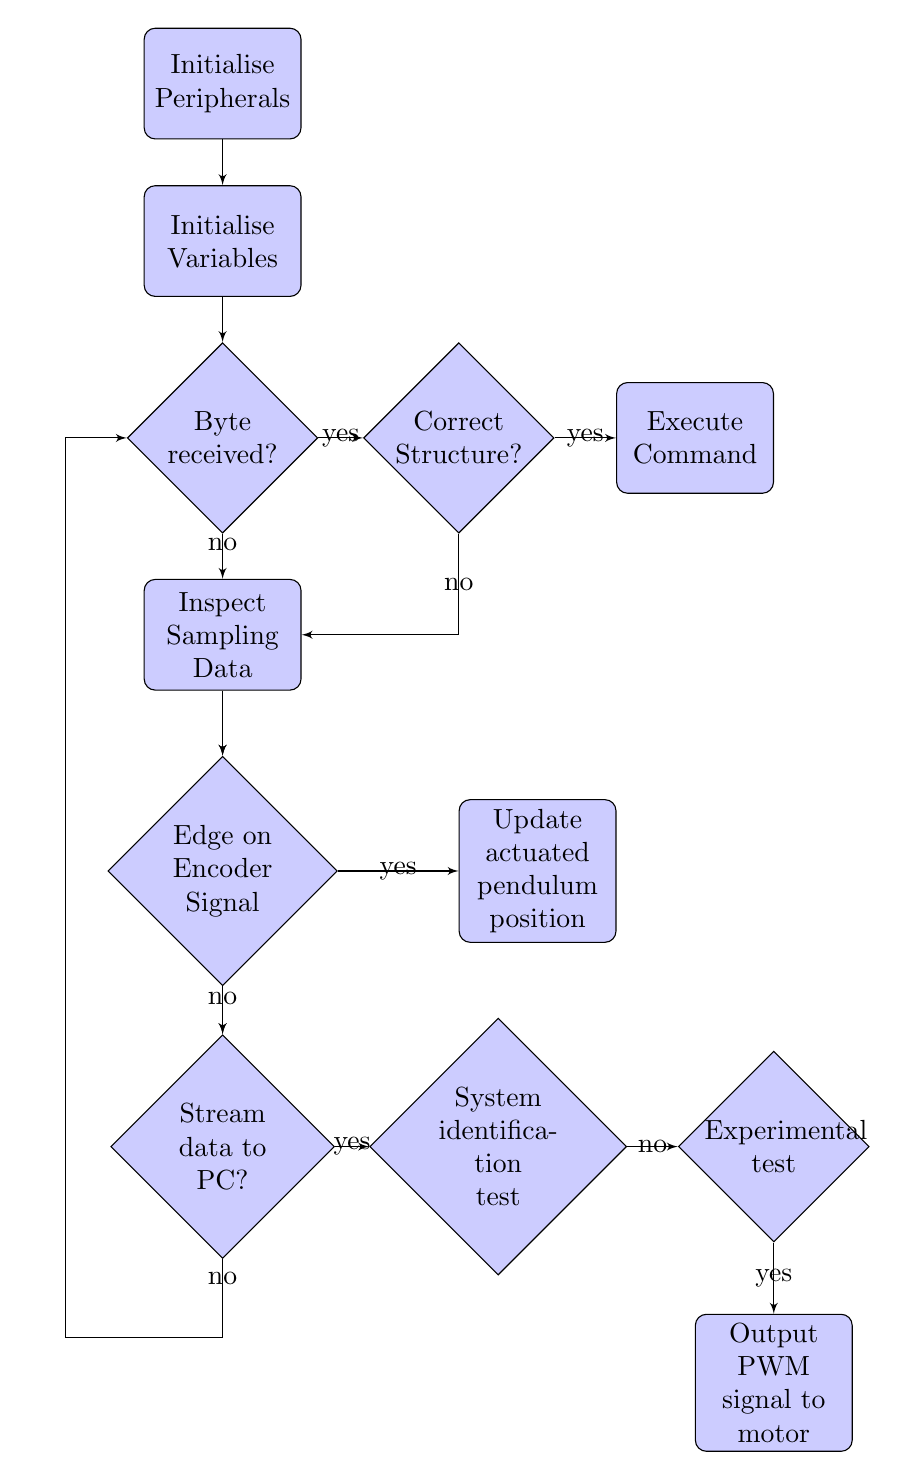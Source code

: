 \tikzstyle{decision} = [diamond, draw, fill=blue!20, 
text width=5em, text badly centered, node distance=3cm, inner sep=0pt]
\tikzstyle{block} = [rectangle, draw, fill=blue!20, 
text width=5em, text centered, rounded corners, minimum height=4em]
\tikzstyle{line} = [draw, -latex']
\tikzstyle{cloud} = [draw, ellipse,fill=red!20, node distance=3cm,
minimum height=2em]

\begin{tikzpicture}[node distance = 2cm, scale=1]
% Place nodes
\node [block] (init_perip) {Initialise Peripherals};
\node [block, below of=init_perip] (init_vars) {Initialise Variables};
\node [decision, below of=init_vars,node distance=2.5cm] (uart) {Byte received?};
% check command structure
\node [decision, right of=uart] (command_stuct) {Correct Structure?};
% yes, correct structure
\node [block, right of=command_stuct, node distance=3cm] (exec_command) {Execute Command};

\node [block, below of=uart,node distance=2.5cm] (adc) {Inspect Sampling Data};
\node [decision, below of=adc] (encoder) {Edge on Encoder Signal};
%  \node [block, left of=evaluate, node distance=3cm] (update) {update model};
\node [decision, below of=encoder,node distance=3.5cm] (stream) {Stream data to PC?};
% yes, 
\node [decision, right of=stream,node distance=3.5cm] (stream_system_id) {System identification test};
\node [decision, right of=stream_system_id,node distance=3.5cm] (stream_experiments) {Experimental test};

\node [block, below of=stream_experiments,node distance=3cm] (torque) {Output PWM signal to motor};

\node [block, right of=encoder, node distance=4cm] (encoder_op) {Update actuated pendulum position};

% \node [block, below of=stream_system_id, node distance=2cm] (encoder_op) {Update actuated pendulum position};






% Draw edges
\path [line] (init_perip) -- (init_vars);
\path [line] (init_vars) -- (uart);
\path [line] (uart) -- node[near start]{no} (adc);
\path [line] (adc) -- node [near start]{}(encoder);
\path [line] (encoder) -- node[near start] {no}(stream);
\path [line,] (uart) -- node[]{yes}(command_stuct);
\path [line,] (command_stuct) -- node[]{yes}(exec_command);
\path [line,] (adc) -- node[]{}(encoder);
\path [line,] (encoder) -- node[]{}(stream);
\path [line,] (stream) -- node[]{yes}(stream_system_id);
\path [line,] (stream_system_id) -- node[]{no}(stream_experiments);
\path [line,] (stream_experiments) -- node[]{yes}(torque);
\path [line,] (encoder) -- node[]{yes}(encoder_op);
\path [line,] (command_stuct.south) |- node[near start]{no}(adc.east);


\path [line,] (stream.south) -- node[near start]{no}([yshift=-1cm]stream.south) -- ([xshift=-2cm,yshift=-1cm]stream.south) |- (uart.west)  ;

%  \path [line,dashed] (system) -- (init);
%  \path [line,dashed] (system) |- (evaluate);
\end{tikzpicture}